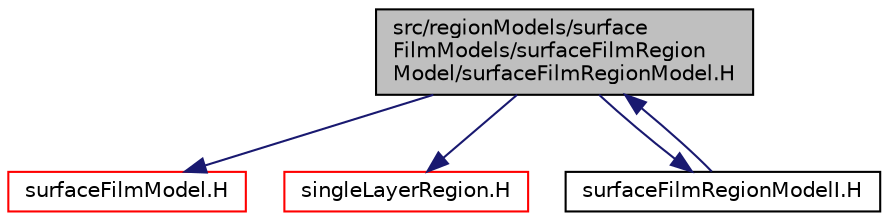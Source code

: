 digraph "src/regionModels/surfaceFilmModels/surfaceFilmRegionModel/surfaceFilmRegionModel.H"
{
  bgcolor="transparent";
  edge [fontname="Helvetica",fontsize="10",labelfontname="Helvetica",labelfontsize="10"];
  node [fontname="Helvetica",fontsize="10",shape=record];
  Node1 [label="src/regionModels/surface\lFilmModels/surfaceFilmRegion\lModel/surfaceFilmRegionModel.H",height=0.2,width=0.4,color="black", fillcolor="grey75", style="filled" fontcolor="black"];
  Node1 -> Node2 [color="midnightblue",fontsize="10",style="solid",fontname="Helvetica"];
  Node2 [label="surfaceFilmModel.H",height=0.2,width=0.4,color="red",URL="$surfaceFilmModel_8H.html"];
  Node1 -> Node3 [color="midnightblue",fontsize="10",style="solid",fontname="Helvetica"];
  Node3 [label="singleLayerRegion.H",height=0.2,width=0.4,color="red",URL="$singleLayerRegion_8H.html"];
  Node1 -> Node4 [color="midnightblue",fontsize="10",style="solid",fontname="Helvetica"];
  Node4 [label="surfaceFilmRegionModelI.H",height=0.2,width=0.4,color="black",URL="$surfaceFilmRegionModelI_8H.html"];
  Node4 -> Node1 [color="midnightblue",fontsize="10",style="solid",fontname="Helvetica"];
}
